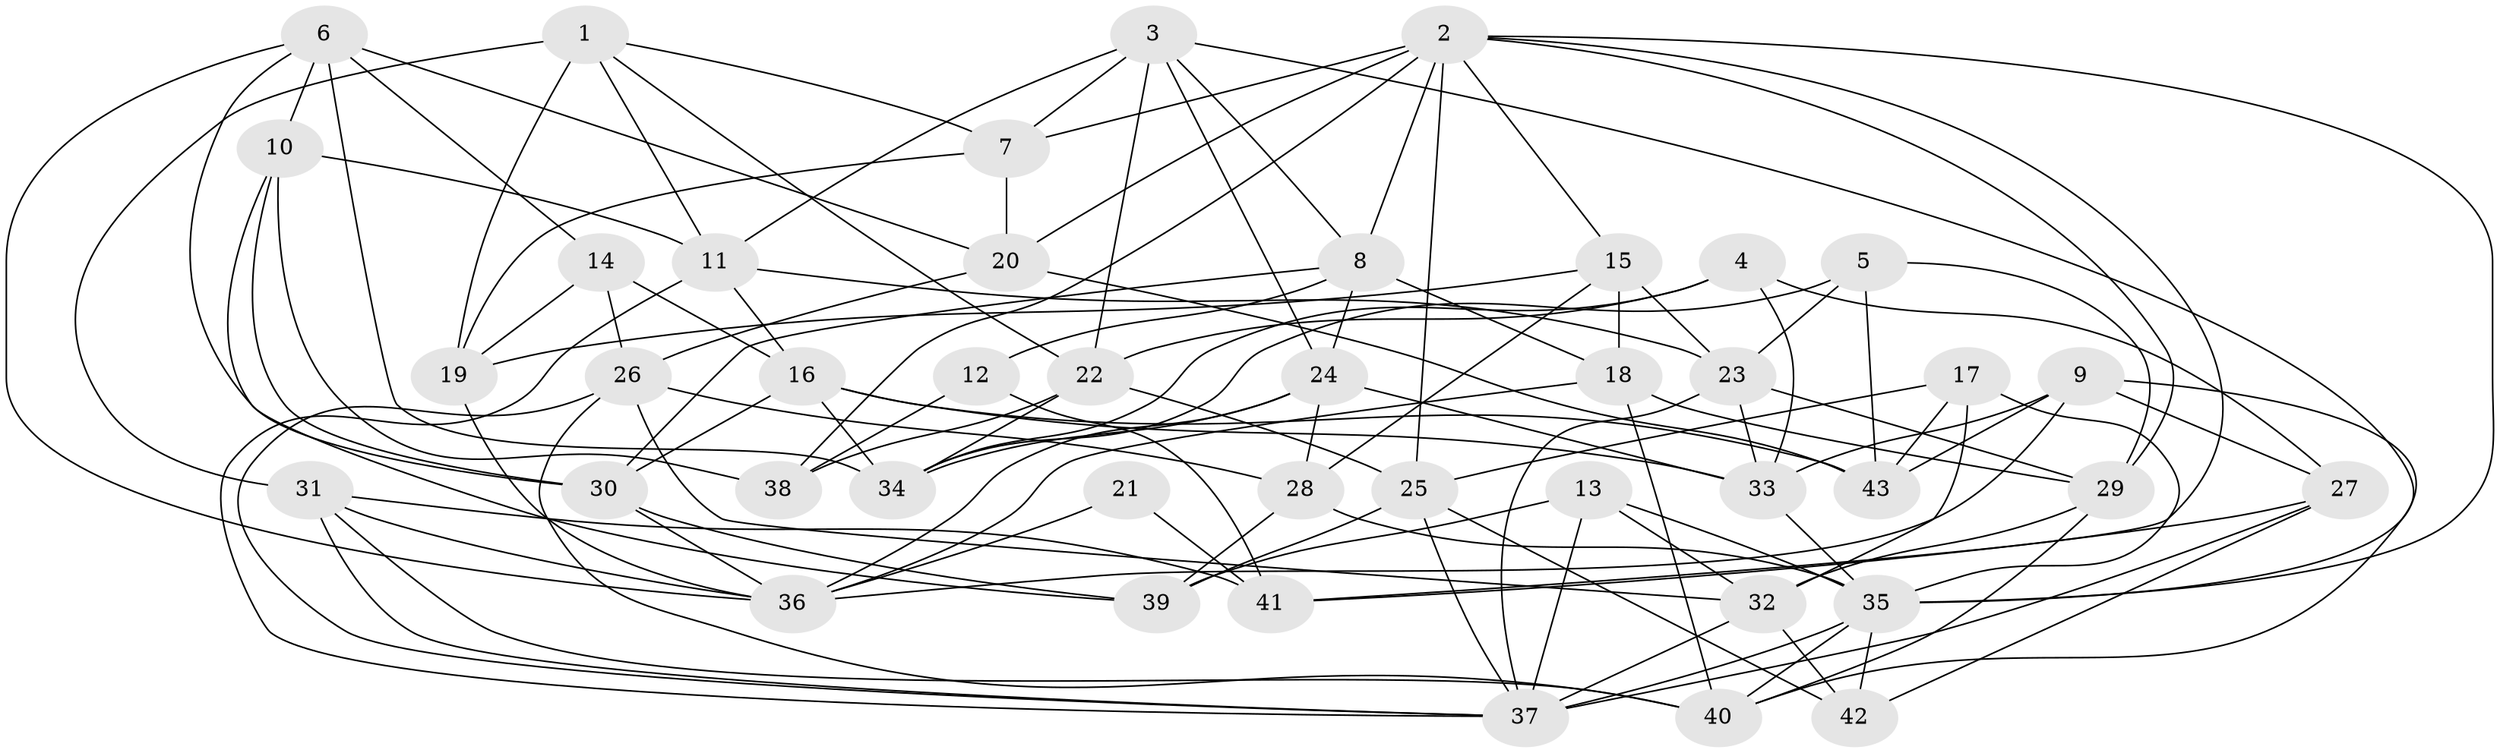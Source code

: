 // original degree distribution, {4: 1.0}
// Generated by graph-tools (version 1.1) at 2025/26/03/09/25 03:26:55]
// undirected, 43 vertices, 117 edges
graph export_dot {
graph [start="1"]
  node [color=gray90,style=filled];
  1;
  2;
  3;
  4;
  5;
  6;
  7;
  8;
  9;
  10;
  11;
  12;
  13;
  14;
  15;
  16;
  17;
  18;
  19;
  20;
  21;
  22;
  23;
  24;
  25;
  26;
  27;
  28;
  29;
  30;
  31;
  32;
  33;
  34;
  35;
  36;
  37;
  38;
  39;
  40;
  41;
  42;
  43;
  1 -- 7 [weight=1.0];
  1 -- 11 [weight=1.0];
  1 -- 19 [weight=2.0];
  1 -- 22 [weight=1.0];
  1 -- 31 [weight=1.0];
  2 -- 7 [weight=2.0];
  2 -- 8 [weight=1.0];
  2 -- 15 [weight=1.0];
  2 -- 20 [weight=1.0];
  2 -- 25 [weight=1.0];
  2 -- 29 [weight=1.0];
  2 -- 35 [weight=1.0];
  2 -- 38 [weight=1.0];
  2 -- 41 [weight=1.0];
  3 -- 7 [weight=1.0];
  3 -- 8 [weight=1.0];
  3 -- 11 [weight=1.0];
  3 -- 22 [weight=1.0];
  3 -- 24 [weight=1.0];
  3 -- 35 [weight=1.0];
  4 -- 22 [weight=1.0];
  4 -- 27 [weight=1.0];
  4 -- 33 [weight=1.0];
  4 -- 34 [weight=1.0];
  5 -- 23 [weight=1.0];
  5 -- 29 [weight=1.0];
  5 -- 34 [weight=1.0];
  5 -- 43 [weight=1.0];
  6 -- 10 [weight=1.0];
  6 -- 14 [weight=1.0];
  6 -- 20 [weight=1.0];
  6 -- 30 [weight=1.0];
  6 -- 34 [weight=1.0];
  6 -- 36 [weight=1.0];
  7 -- 19 [weight=1.0];
  7 -- 20 [weight=1.0];
  8 -- 12 [weight=1.0];
  8 -- 18 [weight=1.0];
  8 -- 24 [weight=1.0];
  8 -- 30 [weight=1.0];
  9 -- 27 [weight=2.0];
  9 -- 33 [weight=1.0];
  9 -- 36 [weight=1.0];
  9 -- 40 [weight=1.0];
  9 -- 43 [weight=1.0];
  10 -- 11 [weight=1.0];
  10 -- 30 [weight=1.0];
  10 -- 38 [weight=2.0];
  10 -- 39 [weight=1.0];
  11 -- 16 [weight=1.0];
  11 -- 23 [weight=1.0];
  11 -- 37 [weight=1.0];
  12 -- 38 [weight=2.0];
  12 -- 41 [weight=1.0];
  13 -- 32 [weight=1.0];
  13 -- 35 [weight=1.0];
  13 -- 37 [weight=1.0];
  13 -- 39 [weight=1.0];
  14 -- 16 [weight=1.0];
  14 -- 19 [weight=1.0];
  14 -- 26 [weight=1.0];
  15 -- 18 [weight=2.0];
  15 -- 19 [weight=1.0];
  15 -- 23 [weight=1.0];
  15 -- 28 [weight=1.0];
  16 -- 30 [weight=1.0];
  16 -- 33 [weight=1.0];
  16 -- 34 [weight=1.0];
  16 -- 43 [weight=1.0];
  17 -- 25 [weight=1.0];
  17 -- 32 [weight=1.0];
  17 -- 35 [weight=1.0];
  17 -- 43 [weight=1.0];
  18 -- 29 [weight=1.0];
  18 -- 36 [weight=1.0];
  18 -- 40 [weight=1.0];
  19 -- 36 [weight=1.0];
  20 -- 26 [weight=1.0];
  20 -- 43 [weight=2.0];
  21 -- 36 [weight=2.0];
  21 -- 41 [weight=2.0];
  22 -- 25 [weight=1.0];
  22 -- 34 [weight=1.0];
  22 -- 38 [weight=1.0];
  23 -- 29 [weight=1.0];
  23 -- 33 [weight=1.0];
  23 -- 37 [weight=1.0];
  24 -- 28 [weight=1.0];
  24 -- 33 [weight=1.0];
  24 -- 34 [weight=1.0];
  24 -- 36 [weight=1.0];
  25 -- 37 [weight=1.0];
  25 -- 39 [weight=1.0];
  25 -- 42 [weight=1.0];
  26 -- 28 [weight=1.0];
  26 -- 32 [weight=1.0];
  26 -- 37 [weight=1.0];
  26 -- 40 [weight=1.0];
  27 -- 37 [weight=1.0];
  27 -- 41 [weight=1.0];
  27 -- 42 [weight=1.0];
  28 -- 35 [weight=1.0];
  28 -- 39 [weight=2.0];
  29 -- 32 [weight=1.0];
  29 -- 40 [weight=1.0];
  30 -- 36 [weight=1.0];
  30 -- 39 [weight=1.0];
  31 -- 36 [weight=2.0];
  31 -- 37 [weight=1.0];
  31 -- 40 [weight=1.0];
  31 -- 41 [weight=1.0];
  32 -- 37 [weight=1.0];
  32 -- 42 [weight=1.0];
  33 -- 35 [weight=1.0];
  35 -- 37 [weight=2.0];
  35 -- 40 [weight=1.0];
  35 -- 42 [weight=1.0];
}
